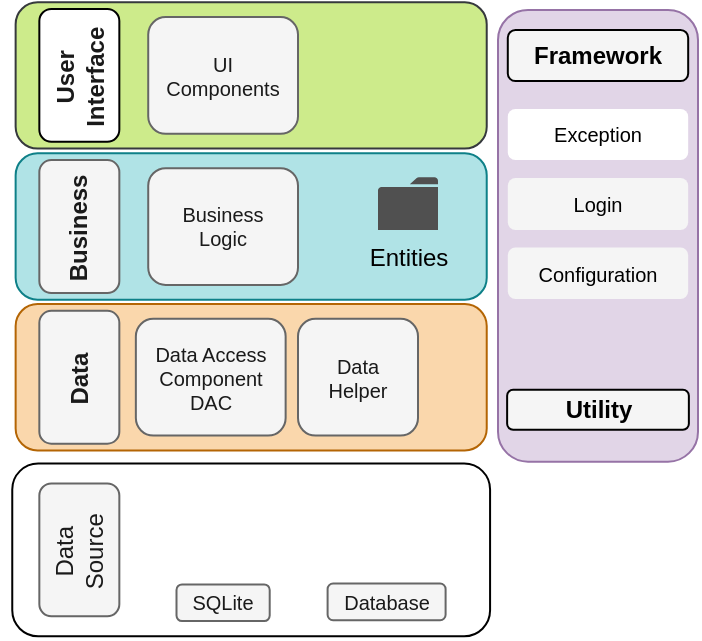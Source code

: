 <mxfile>
    <diagram id="-ZCJrtlesWqcPeafxE6e" name="Page-1">
        <mxGraphModel dx="614" dy="576" grid="1" gridSize="10" guides="1" tooltips="1" connect="1" arrows="1" fold="1" page="1" pageScale="1" pageWidth="850" pageHeight="1100" math="0" shadow="0">
            <root>
                <mxCell id="0"/>
                <mxCell id="1" parent="0"/>
                <mxCell id="6" value="&lt;font color=&quot;#1a1a1a&quot;&gt;&lt;br&gt;&lt;/font&gt;" style="rounded=1;whiteSpace=wrap;html=1;fillColor=#e1d5e7;strokeColor=#9673a6;" parent="1" vertex="1">
                    <mxGeometry x="410" y="120" width="100" height="225.82" as="geometry"/>
                </mxCell>
                <mxCell id="9" value="&lt;span style=&quot;font-size: 10px;&quot;&gt;&lt;font color=&quot;#000000&quot; style=&quot;font-size: 10px;&quot;&gt;Login&lt;/font&gt;&lt;/span&gt;" style="rounded=1;whiteSpace=wrap;html=1;fillColor=#f5f5f5;strokeColor=none;gradientColor=none;fontSize=10;" parent="1" vertex="1">
                    <mxGeometry x="414.9" y="204.03" width="90.19" height="25.97" as="geometry"/>
                </mxCell>
                <mxCell id="10" value="&lt;span style=&quot;font-size: 10px;&quot;&gt;&lt;font color=&quot;#000000&quot; style=&quot;font-size: 10px;&quot;&gt;&lt;span style=&quot;font-size: 10px;&quot;&gt;Exception&lt;/span&gt;&lt;/font&gt;&lt;/span&gt;" style="rounded=1;whiteSpace=wrap;html=1;fillColor=#FFFFFF;strokeColor=none;gradientColor=none;fontStyle=0;fontSize=10;" parent="1" vertex="1">
                    <mxGeometry x="414.9" y="169.5" width="90.19" height="25.56" as="geometry"/>
                </mxCell>
                <mxCell id="11" value="&lt;div style=&quot;font-size: 10px;&quot;&gt;&lt;font color=&quot;#000000&quot; style=&quot;font-size: 10px;&quot;&gt;&lt;span style=&quot;font-size: 10px;&quot;&gt;Configuration&lt;/span&gt;&lt;/font&gt;&lt;/div&gt;" style="rounded=1;whiteSpace=wrap;html=1;fillColor=#f5f5f5;strokeColor=none;gradientColor=none;fontStyle=0;fontSize=10;" parent="1" vertex="1">
                    <mxGeometry x="414.9" y="238.72" width="90.19" height="25.75" as="geometry"/>
                </mxCell>
                <mxCell id="18" value="&lt;b style=&quot;&quot;&gt;&lt;br&gt;&lt;/b&gt;" style="rounded=1;whiteSpace=wrap;html=1;fillColor=none;strokeColor=#000000;rotation=-90;gradientColor=#ea6b66;" parent="1" vertex="1">
                    <mxGeometry x="243.4" y="270.49" width="86.37" height="238.91" as="geometry"/>
                </mxCell>
                <mxCell id="29" value="" style="edgeStyle=none;html=1;fontColor=#000000;" parent="1" source="20" target="22" edge="1">
                    <mxGeometry relative="1" as="geometry"/>
                </mxCell>
                <mxCell id="20" value="&lt;font color=&quot;#1a1a1a&quot;&gt;&lt;br&gt;&lt;/font&gt;" style="rounded=1;whiteSpace=wrap;html=1;fillColor=#cdeb8b;strokeColor=#36393d;rotation=-90;" parent="1" vertex="1">
                    <mxGeometry x="250" y="34.94" width="73.18" height="235.55" as="geometry"/>
                </mxCell>
                <mxCell id="22" value="&lt;span style=&quot;color: rgb(26, 26, 26);&quot;&gt;&lt;b&gt;User Interface&lt;/b&gt;&lt;/span&gt;" style="rounded=1;whiteSpace=wrap;html=1;horizontal=0;fillColor=#FFFFFF;strokeColor=#000000;fillStyle=solid;" parent="1" vertex="1">
                    <mxGeometry x="180.67" y="119.51" width="40" height="66.41" as="geometry"/>
                </mxCell>
                <mxCell id="30" value="&lt;font color=&quot;#1a1a1a&quot;&gt;&lt;br&gt;&lt;/font&gt;" style="rounded=1;whiteSpace=wrap;html=1;fillColor=#b0e3e6;strokeColor=#0e8088;rotation=-90;" parent="1" vertex="1">
                    <mxGeometry x="250" y="110.49" width="73.18" height="235.55" as="geometry"/>
                </mxCell>
                <mxCell id="28" value="Entities" style="sketch=0;pointerEvents=1;shadow=0;dashed=0;html=1;strokeColor=none;fillColor=#505050;labelPosition=center;verticalLabelPosition=bottom;verticalAlign=top;outlineConnect=0;align=center;shape=mxgraph.office.concepts.folder;fontColor=#000000;" parent="1" vertex="1">
                    <mxGeometry x="350" y="203.63" width="30" height="26.37" as="geometry"/>
                </mxCell>
                <mxCell id="31" value="&lt;span style=&quot;color: rgb(26, 26, 26);&quot;&gt;&lt;b&gt;Business&lt;br&gt;&lt;/b&gt;&lt;/span&gt;" style="rounded=1;whiteSpace=wrap;html=1;fillColor=#f5f5f5;strokeColor=#666666;gradientColor=none;horizontal=0;" parent="1" vertex="1">
                    <mxGeometry x="180.67" y="195.06" width="40" height="66.41" as="geometry"/>
                </mxCell>
                <mxCell id="32" value="&lt;font color=&quot;#1a1a1a&quot;&gt;&lt;br&gt;&lt;/font&gt;" style="rounded=1;whiteSpace=wrap;html=1;fillColor=#fad7ac;strokeColor=#b46504;rotation=-90;" parent="1" vertex="1">
                    <mxGeometry x="250" y="185.84" width="73.18" height="235.55" as="geometry"/>
                </mxCell>
                <mxCell id="33" value="&lt;span style=&quot;color: rgb(26, 26, 26);&quot;&gt;&lt;b&gt;Data&lt;br&gt;&lt;/b&gt;&lt;/span&gt;" style="rounded=1;whiteSpace=wrap;html=1;fillColor=#f5f5f5;strokeColor=#666666;gradientColor=none;horizontal=0;" parent="1" vertex="1">
                    <mxGeometry x="180.67" y="270.41" width="40" height="66.41" as="geometry"/>
                </mxCell>
                <mxCell id="34" value="&lt;span style=&quot;color: rgb(26, 26, 26); font-size: 10px;&quot;&gt;&lt;span style=&quot;font-size: 10px;&quot;&gt;Data Access Component &lt;br style=&quot;font-size: 10px;&quot;&gt;DAC&lt;br style=&quot;font-size: 10px;&quot;&gt;&lt;/span&gt;&lt;/span&gt;" style="rounded=1;whiteSpace=wrap;html=1;fillColor=#f5f5f5;strokeColor=#666666;gradientColor=none;horizontal=1;fontSize=10;fontStyle=0" parent="1" vertex="1">
                    <mxGeometry x="228.93" y="274.43" width="74.89" height="58.37" as="geometry"/>
                </mxCell>
                <mxCell id="35" value="&lt;span style=&quot;&quot;&gt;&lt;font color=&quot;#000000&quot;&gt;&lt;b&gt;Framework&lt;/b&gt;&lt;/font&gt;&lt;/span&gt;" style="rounded=1;whiteSpace=wrap;html=1;fillColor=#f5f5f5;strokeColor=#000000;gradientColor=none;" parent="1" vertex="1">
                    <mxGeometry x="414.9" y="130" width="90.19" height="25.56" as="geometry"/>
                </mxCell>
                <mxCell id="36" value="&lt;span style=&quot;color: rgb(26, 26, 26); font-size: 10px;&quot;&gt;&lt;span style=&quot;font-size: 10px;&quot;&gt;Data &lt;br&gt;Helper&lt;br style=&quot;font-size: 10px;&quot;&gt;&lt;/span&gt;&lt;/span&gt;" style="rounded=1;whiteSpace=wrap;html=1;fillColor=#f5f5f5;strokeColor=#666666;gradientColor=none;horizontal=1;fontSize=10;fontStyle=0" parent="1" vertex="1">
                    <mxGeometry x="310" y="274.43" width="60" height="58.37" as="geometry"/>
                </mxCell>
                <mxCell id="38" value="&lt;span style=&quot;color: rgb(26, 26, 26);&quot;&gt;&lt;span&gt;Data&lt;br&gt;Source&lt;br&gt;&lt;/span&gt;&lt;/span&gt;" style="rounded=1;whiteSpace=wrap;html=1;fillColor=#f5f5f5;strokeColor=#666666;gradientColor=none;horizontal=0;fontStyle=0" parent="1" vertex="1">
                    <mxGeometry x="180.67" y="356.74" width="40" height="66.41" as="geometry"/>
                </mxCell>
                <mxCell id="40" value="" style="shape=image;verticalLabelPosition=bottom;labelBackgroundColor=default;verticalAlign=top;aspect=fixed;imageAspect=0;image=https://www.aprendexojo.com/wp-content/uploads/2018/03/Sqlite.png;" parent="1" vertex="1">
                    <mxGeometry x="250" y="356.74" width="50" height="50" as="geometry"/>
                </mxCell>
                <mxCell id="41" value="" style="shape=image;verticalLabelPosition=bottom;labelBackgroundColor=default;verticalAlign=top;aspect=fixed;imageAspect=0;image=https://www.guru99.com/images/database-testing.png;" parent="1" vertex="1">
                    <mxGeometry x="328.61" y="355.35" width="51.39" height="51.39" as="geometry"/>
                </mxCell>
                <mxCell id="42" value="&lt;span style=&quot;color: rgb(26, 26, 26); font-size: 10px;&quot;&gt;&lt;span style=&quot;font-size: 10px;&quot;&gt;Business&lt;br&gt;Logic&lt;br style=&quot;font-size: 10px;&quot;&gt;&lt;/span&gt;&lt;/span&gt;" style="rounded=1;whiteSpace=wrap;html=1;fillColor=#f5f5f5;strokeColor=#666666;gradientColor=none;horizontal=1;fontSize=10;fontStyle=0" parent="1" vertex="1">
                    <mxGeometry x="235.11" y="199.08" width="74.89" height="58.37" as="geometry"/>
                </mxCell>
                <mxCell id="43" value="&lt;span style=&quot;color: rgb(26, 26, 26); font-size: 10px;&quot;&gt;&lt;span style=&quot;font-size: 10px;&quot;&gt;UI&lt;br&gt;Components&lt;br style=&quot;font-size: 10px;&quot;&gt;&lt;/span&gt;&lt;/span&gt;" style="rounded=1;whiteSpace=wrap;html=1;fillColor=#f5f5f5;strokeColor=#666666;gradientColor=none;horizontal=1;fontSize=10;fontStyle=0" parent="1" vertex="1">
                    <mxGeometry x="235.11" y="123.53" width="74.89" height="58.37" as="geometry"/>
                </mxCell>
                <mxCell id="44" value="&lt;span style=&quot;color: rgb(26, 26, 26); font-size: 10px;&quot;&gt;&lt;span style=&quot;font-size: 10px;&quot;&gt;SQLite&lt;br style=&quot;font-size: 10px;&quot;&gt;&lt;/span&gt;&lt;/span&gt;" style="rounded=1;whiteSpace=wrap;html=1;fillColor=#f5f5f5;strokeColor=#666666;gradientColor=none;horizontal=1;fontSize=10;fontStyle=0" parent="1" vertex="1">
                    <mxGeometry x="249.25" y="407.19" width="46.6" height="18.37" as="geometry"/>
                </mxCell>
                <mxCell id="45" value="&lt;span style=&quot;color: rgb(26, 26, 26); font-size: 10px;&quot;&gt;&lt;span style=&quot;font-size: 10px;&quot;&gt;Database&lt;br style=&quot;font-size: 10px;&quot;&gt;&lt;/span&gt;&lt;/span&gt;" style="rounded=1;whiteSpace=wrap;html=1;fillColor=#f5f5f5;strokeColor=#666666;gradientColor=none;horizontal=1;fontSize=10;fontStyle=0" parent="1" vertex="1">
                    <mxGeometry x="324.8" y="406.74" width="59" height="18.37" as="geometry"/>
                </mxCell>
                <mxCell id="47" value="&lt;span style=&quot;&quot;&gt;&lt;font color=&quot;#000000&quot;&gt;&lt;b&gt;Utility&lt;/b&gt;&lt;/font&gt;&lt;/span&gt;" style="rounded=1;whiteSpace=wrap;html=1;fillColor=#f5f5f5;strokeColor=#000000;gradientColor=none;horizontal=0;rotation=90;" parent="1" vertex="1">
                    <mxGeometry x="450" y="274.43" width="20" height="90.87" as="geometry"/>
                </mxCell>
            </root>
        </mxGraphModel>
    </diagram>
</mxfile>
